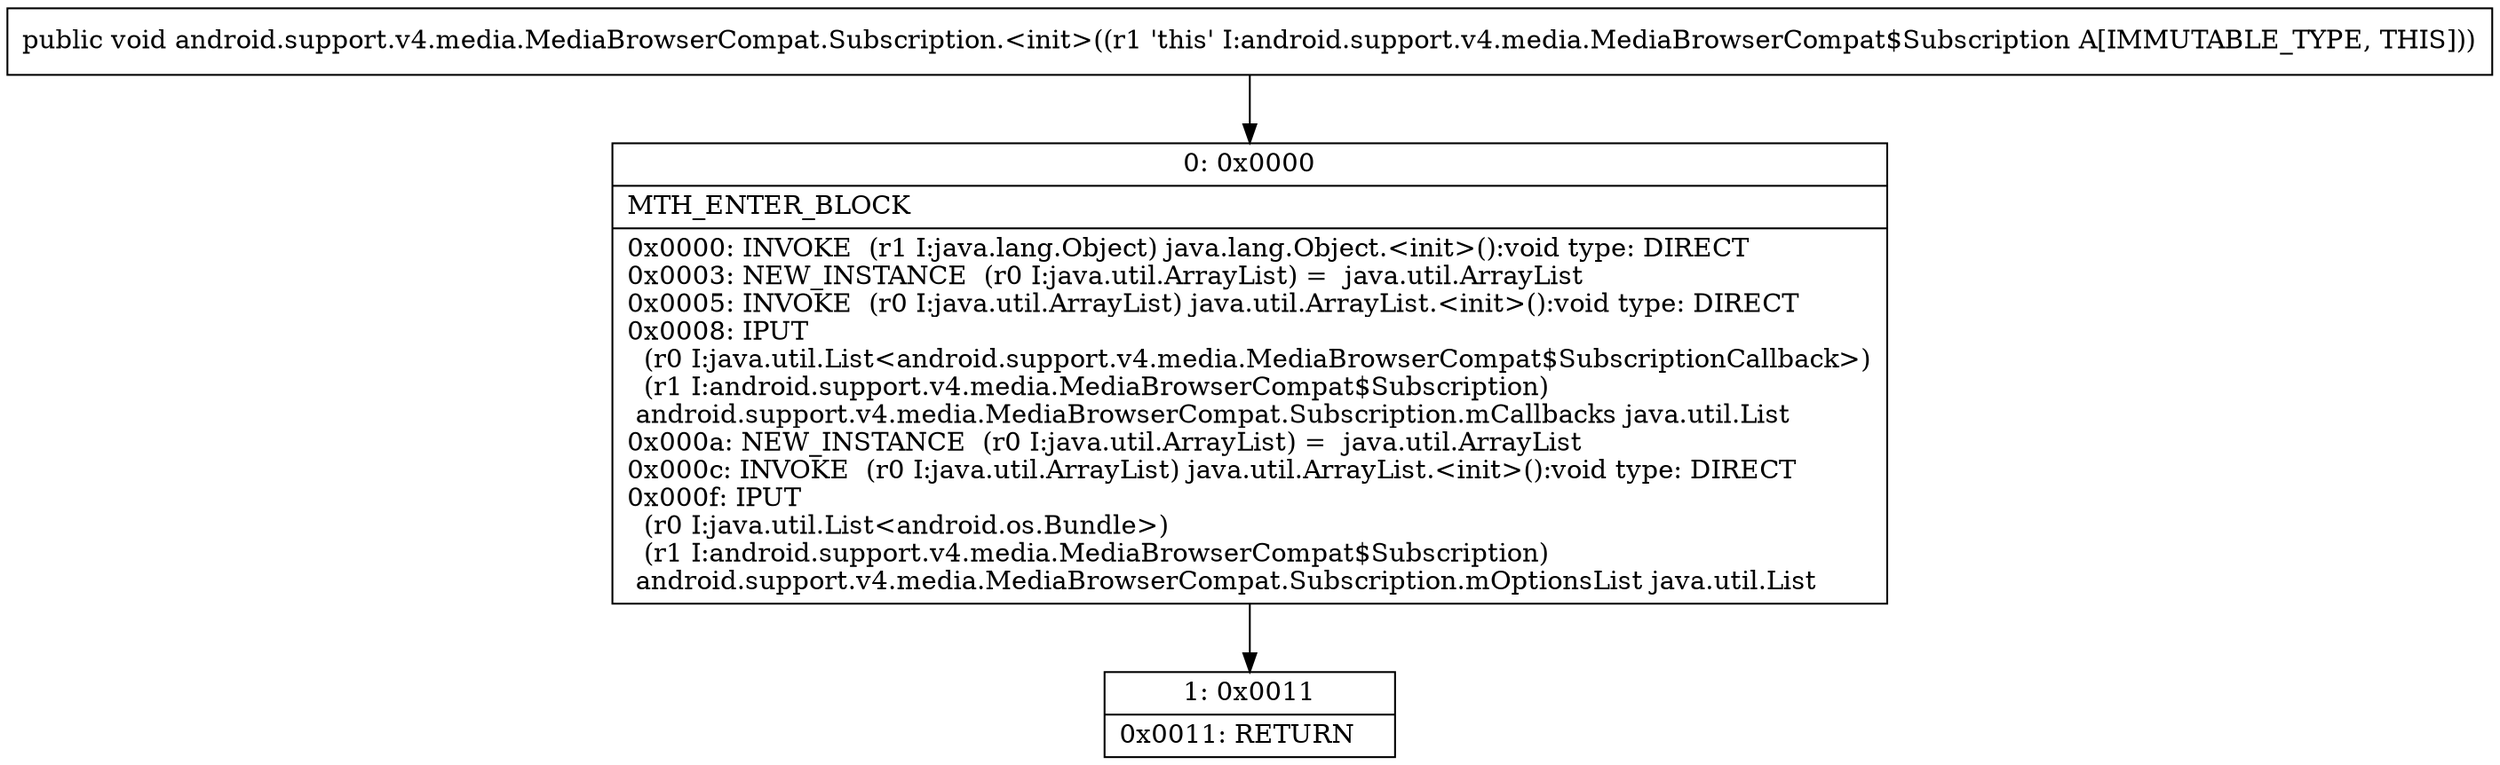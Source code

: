 digraph "CFG forandroid.support.v4.media.MediaBrowserCompat.Subscription.\<init\>()V" {
Node_0 [shape=record,label="{0\:\ 0x0000|MTH_ENTER_BLOCK\l|0x0000: INVOKE  (r1 I:java.lang.Object) java.lang.Object.\<init\>():void type: DIRECT \l0x0003: NEW_INSTANCE  (r0 I:java.util.ArrayList) =  java.util.ArrayList \l0x0005: INVOKE  (r0 I:java.util.ArrayList) java.util.ArrayList.\<init\>():void type: DIRECT \l0x0008: IPUT  \l  (r0 I:java.util.List\<android.support.v4.media.MediaBrowserCompat$SubscriptionCallback\>)\l  (r1 I:android.support.v4.media.MediaBrowserCompat$Subscription)\l android.support.v4.media.MediaBrowserCompat.Subscription.mCallbacks java.util.List \l0x000a: NEW_INSTANCE  (r0 I:java.util.ArrayList) =  java.util.ArrayList \l0x000c: INVOKE  (r0 I:java.util.ArrayList) java.util.ArrayList.\<init\>():void type: DIRECT \l0x000f: IPUT  \l  (r0 I:java.util.List\<android.os.Bundle\>)\l  (r1 I:android.support.v4.media.MediaBrowserCompat$Subscription)\l android.support.v4.media.MediaBrowserCompat.Subscription.mOptionsList java.util.List \l}"];
Node_1 [shape=record,label="{1\:\ 0x0011|0x0011: RETURN   \l}"];
MethodNode[shape=record,label="{public void android.support.v4.media.MediaBrowserCompat.Subscription.\<init\>((r1 'this' I:android.support.v4.media.MediaBrowserCompat$Subscription A[IMMUTABLE_TYPE, THIS])) }"];
MethodNode -> Node_0;
Node_0 -> Node_1;
}

